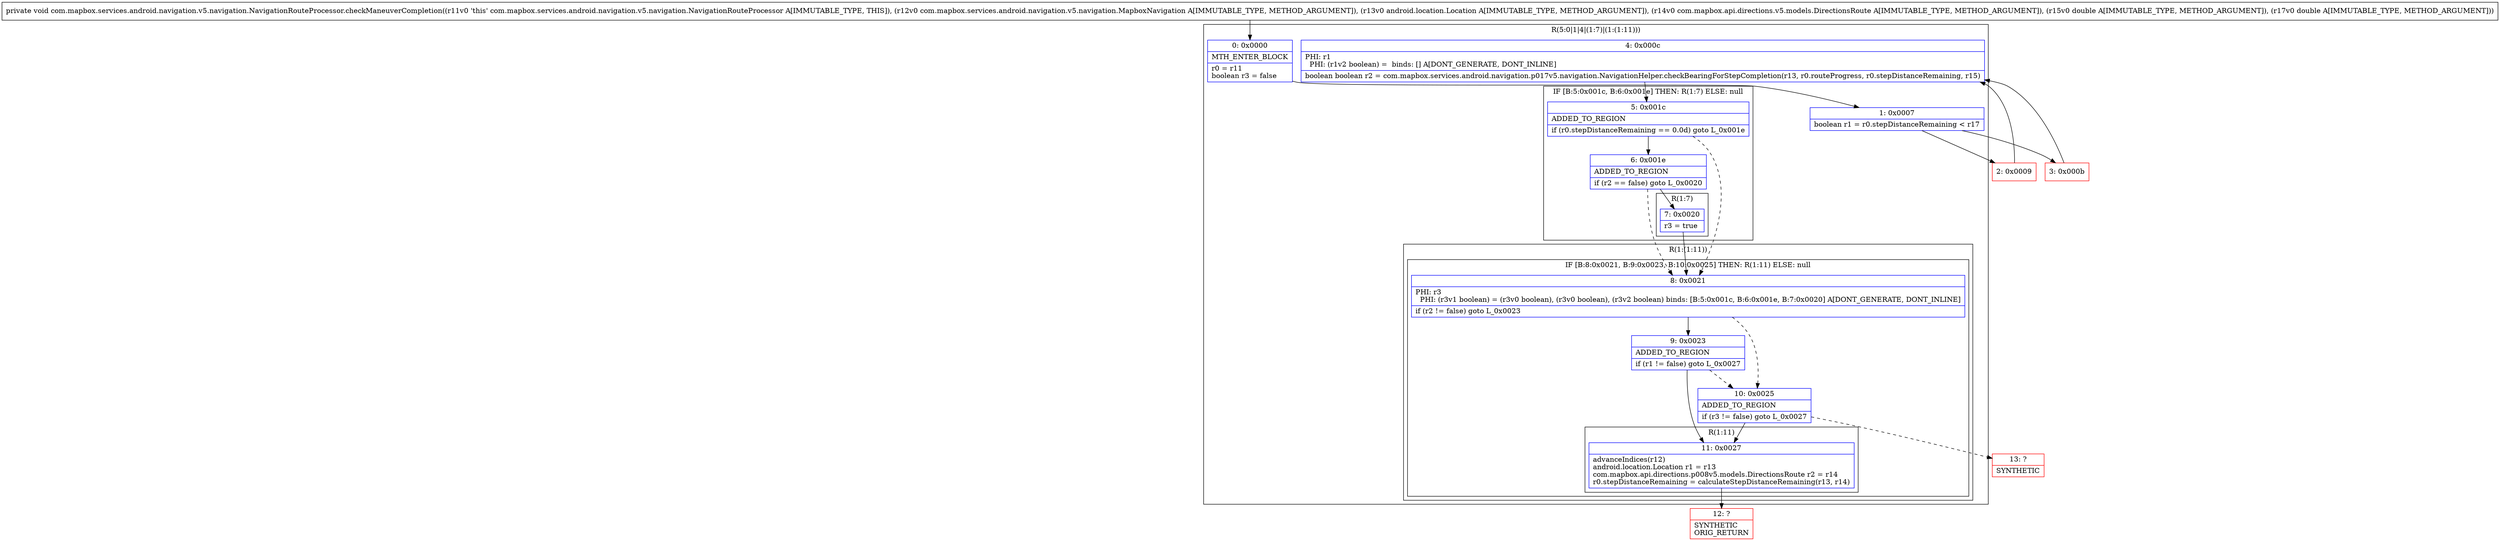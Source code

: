 digraph "CFG forcom.mapbox.services.android.navigation.v5.navigation.NavigationRouteProcessor.checkManeuverCompletion(Lcom\/mapbox\/services\/android\/navigation\/v5\/navigation\/MapboxNavigation;Landroid\/location\/Location;Lcom\/mapbox\/api\/directions\/v5\/models\/DirectionsRoute;DD)V" {
subgraph cluster_Region_1812440477 {
label = "R(5:0|1|4|(1:7)|(1:(1:11)))";
node [shape=record,color=blue];
Node_0 [shape=record,label="{0\:\ 0x0000|MTH_ENTER_BLOCK\l|r0 = r11\lboolean r3 = false\l}"];
Node_1 [shape=record,label="{1\:\ 0x0007|boolean r1 = r0.stepDistanceRemaining \< r17\l}"];
Node_4 [shape=record,label="{4\:\ 0x000c|PHI: r1 \l  PHI: (r1v2 boolean) =  binds: [] A[DONT_GENERATE, DONT_INLINE]\l|boolean boolean r2 = com.mapbox.services.android.navigation.p017v5.navigation.NavigationHelper.checkBearingForStepCompletion(r13, r0.routeProgress, r0.stepDistanceRemaining, r15)\l}"];
subgraph cluster_IfRegion_1416770354 {
label = "IF [B:5:0x001c, B:6:0x001e] THEN: R(1:7) ELSE: null";
node [shape=record,color=blue];
Node_5 [shape=record,label="{5\:\ 0x001c|ADDED_TO_REGION\l|if (r0.stepDistanceRemaining == 0.0d) goto L_0x001e\l}"];
Node_6 [shape=record,label="{6\:\ 0x001e|ADDED_TO_REGION\l|if (r2 == false) goto L_0x0020\l}"];
subgraph cluster_Region_258709376 {
label = "R(1:7)";
node [shape=record,color=blue];
Node_7 [shape=record,label="{7\:\ 0x0020|r3 = true\l}"];
}
}
subgraph cluster_Region_1753561856 {
label = "R(1:(1:11))";
node [shape=record,color=blue];
subgraph cluster_IfRegion_281123808 {
label = "IF [B:8:0x0021, B:9:0x0023, B:10:0x0025] THEN: R(1:11) ELSE: null";
node [shape=record,color=blue];
Node_8 [shape=record,label="{8\:\ 0x0021|PHI: r3 \l  PHI: (r3v1 boolean) = (r3v0 boolean), (r3v0 boolean), (r3v2 boolean) binds: [B:5:0x001c, B:6:0x001e, B:7:0x0020] A[DONT_GENERATE, DONT_INLINE]\l|if (r2 != false) goto L_0x0023\l}"];
Node_9 [shape=record,label="{9\:\ 0x0023|ADDED_TO_REGION\l|if (r1 != false) goto L_0x0027\l}"];
Node_10 [shape=record,label="{10\:\ 0x0025|ADDED_TO_REGION\l|if (r3 != false) goto L_0x0027\l}"];
subgraph cluster_Region_84430700 {
label = "R(1:11)";
node [shape=record,color=blue];
Node_11 [shape=record,label="{11\:\ 0x0027|advanceIndices(r12)\landroid.location.Location r1 = r13\lcom.mapbox.api.directions.p008v5.models.DirectionsRoute r2 = r14\lr0.stepDistanceRemaining = calculateStepDistanceRemaining(r13, r14)\l}"];
}
}
}
}
Node_2 [shape=record,color=red,label="{2\:\ 0x0009}"];
Node_3 [shape=record,color=red,label="{3\:\ 0x000b}"];
Node_12 [shape=record,color=red,label="{12\:\ ?|SYNTHETIC\lORIG_RETURN\l}"];
Node_13 [shape=record,color=red,label="{13\:\ ?|SYNTHETIC\l}"];
MethodNode[shape=record,label="{private void com.mapbox.services.android.navigation.v5.navigation.NavigationRouteProcessor.checkManeuverCompletion((r11v0 'this' com.mapbox.services.android.navigation.v5.navigation.NavigationRouteProcessor A[IMMUTABLE_TYPE, THIS]), (r12v0 com.mapbox.services.android.navigation.v5.navigation.MapboxNavigation A[IMMUTABLE_TYPE, METHOD_ARGUMENT]), (r13v0 android.location.Location A[IMMUTABLE_TYPE, METHOD_ARGUMENT]), (r14v0 com.mapbox.api.directions.v5.models.DirectionsRoute A[IMMUTABLE_TYPE, METHOD_ARGUMENT]), (r15v0 double A[IMMUTABLE_TYPE, METHOD_ARGUMENT]), (r17v0 double A[IMMUTABLE_TYPE, METHOD_ARGUMENT])) }"];
MethodNode -> Node_0;
Node_0 -> Node_1;
Node_1 -> Node_2;
Node_1 -> Node_3;
Node_4 -> Node_5;
Node_5 -> Node_6;
Node_5 -> Node_8[style=dashed];
Node_6 -> Node_7;
Node_6 -> Node_8[style=dashed];
Node_7 -> Node_8;
Node_8 -> Node_9;
Node_8 -> Node_10[style=dashed];
Node_9 -> Node_10[style=dashed];
Node_9 -> Node_11;
Node_10 -> Node_11;
Node_10 -> Node_13[style=dashed];
Node_11 -> Node_12;
Node_2 -> Node_4;
Node_3 -> Node_4;
}

